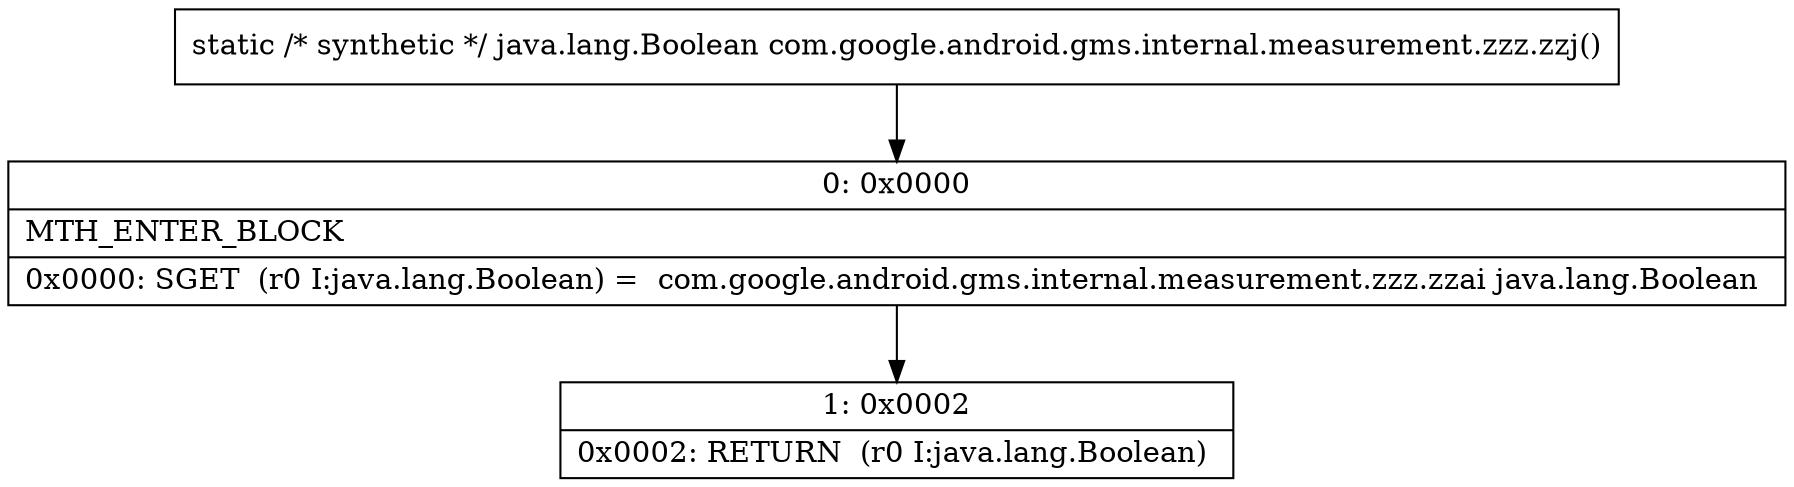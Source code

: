 digraph "CFG forcom.google.android.gms.internal.measurement.zzz.zzj()Ljava\/lang\/Boolean;" {
Node_0 [shape=record,label="{0\:\ 0x0000|MTH_ENTER_BLOCK\l|0x0000: SGET  (r0 I:java.lang.Boolean) =  com.google.android.gms.internal.measurement.zzz.zzai java.lang.Boolean \l}"];
Node_1 [shape=record,label="{1\:\ 0x0002|0x0002: RETURN  (r0 I:java.lang.Boolean) \l}"];
MethodNode[shape=record,label="{static \/* synthetic *\/ java.lang.Boolean com.google.android.gms.internal.measurement.zzz.zzj() }"];
MethodNode -> Node_0;
Node_0 -> Node_1;
}

